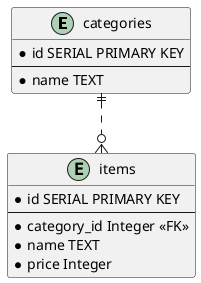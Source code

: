 @startuml spring_sample.erd

' カテゴリーテーブル
entity categories {
  * id SERIAL PRIMARY KEY
  --
  * name TEXT
}

' 商品テーブル
entity items {
  * id SERIAL PRIMARY KEY
  --
  * category_id Integer <<FK>>
  * name TEXT
  * price Integer
}

' テーブル間の関連
categories ||..o{ items

@enduml
